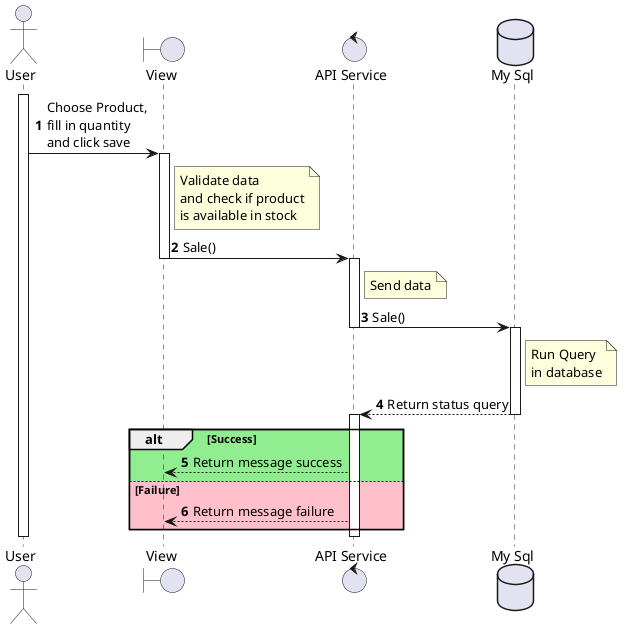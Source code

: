 @startuml sequenceDiagram_Sale
actor User
boundary "View" as View
control "API Service" as APIService
database "My Sql" as DB

autonumber
activate User
User -> View : Choose Product,\nfill in quantity\nand click save
activate View
note right of View: Validate data\nand check if product\nis available in stock
View -> APIService : Sale()
deactivate View
activate APIService
note right of APIService: Send data
APIService -> DB : Sale()
deactivate APIService
activate DB
note right of DB: Run Query\nin database
DB --> APIService : Return status query
deactivate DB
activate APIService
alt #LightGreen Success
    APIService --> View : Return message success
else #Pink Failure
    APIService --> View : Return message failure
end
deactivate User
deactivate APIService
@enduml
